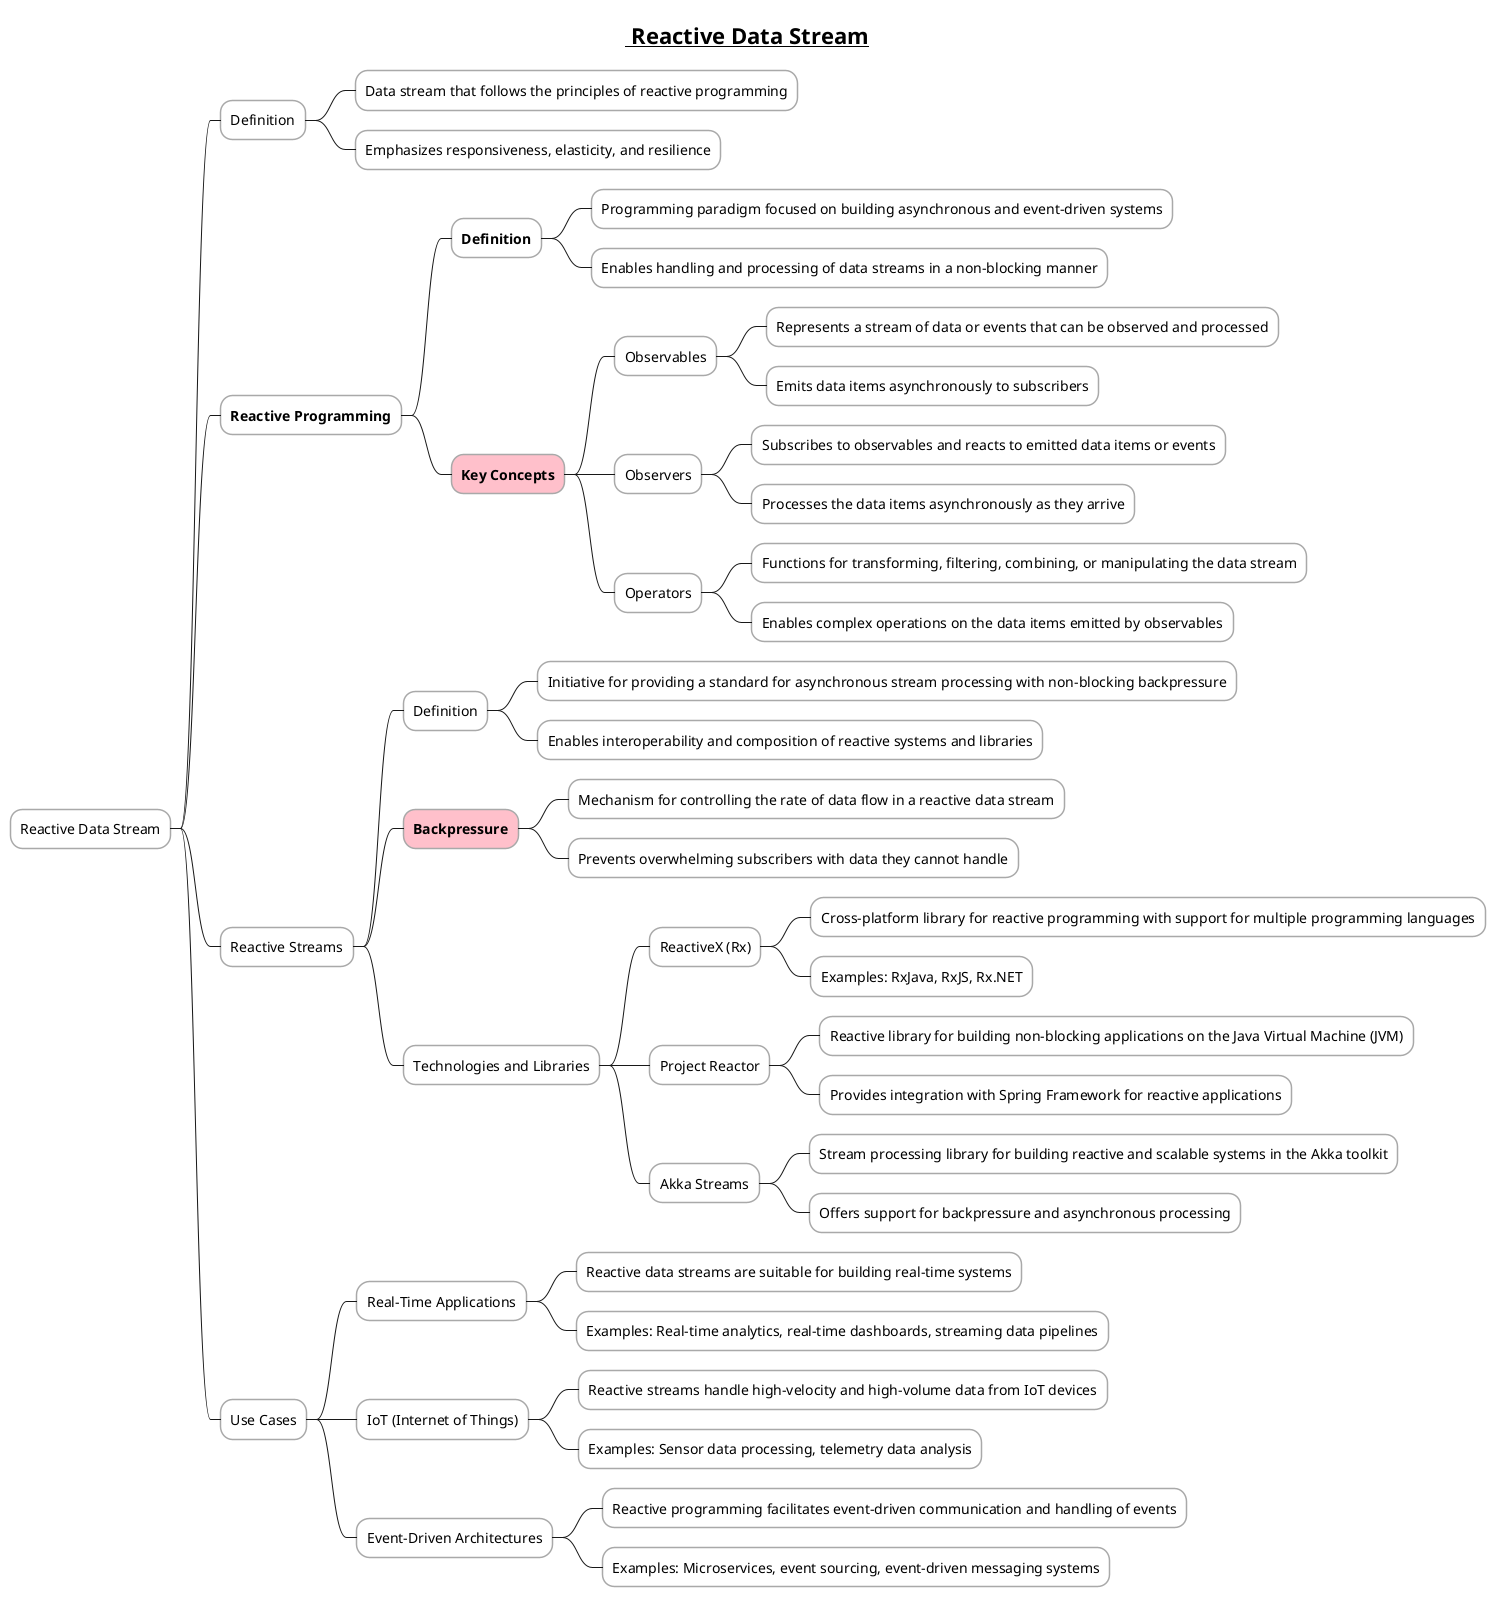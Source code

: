 @startmindmap

skinparam node {
    BorderColor DarkGray
    BackgroundColor White
}

skinparam connector {
    LineColor DarkGray
}

title =__ Reactive Data Stream__
* Reactive Data Stream

** Definition
*** Data stream that follows the principles of reactive programming
*** Emphasizes responsiveness, elasticity, and resilience

** **Reactive Programming**
*** **Definition**
**** Programming paradigm focused on building asynchronous and event-driven systems
**** Enables handling and processing of data streams in a non-blocking manner

***[#pink] **Key Concepts**
**** Observables
***** Represents a stream of data or events that can be observed and processed
***** Emits data items asynchronously to subscribers

**** Observers
***** Subscribes to observables and reacts to emitted data items or events
***** Processes the data items asynchronously as they arrive

**** Operators
***** Functions for transforming, filtering, combining, or manipulating the data stream
***** Enables complex operations on the data items emitted by observables

** Reactive Streams
*** Definition
**** Initiative for providing a standard for asynchronous stream processing with non-blocking backpressure
**** Enables interoperability and composition of reactive systems and libraries

***[#pink] **Backpressure**
**** Mechanism for controlling the rate of data flow in a reactive data stream
**** Prevents overwhelming subscribers with data they cannot handle

*** Technologies and Libraries
**** ReactiveX (Rx)
***** Cross-platform library for reactive programming with support for multiple programming languages
***** Examples: RxJava, RxJS, Rx.NET

**** Project Reactor
***** Reactive library for building non-blocking applications on the Java Virtual Machine (JVM)
***** Provides integration with Spring Framework for reactive applications

**** Akka Streams
***** Stream processing library for building reactive and scalable systems in the Akka toolkit
***** Offers support for backpressure and asynchronous processing

** Use Cases
*** Real-Time Applications
**** Reactive data streams are suitable for building real-time systems
**** Examples: Real-time analytics, real-time dashboards, streaming data pipelines

*** IoT (Internet of Things)
**** Reactive streams handle high-velocity and high-volume data from IoT devices
**** Examples: Sensor data processing, telemetry data analysis

*** Event-Driven Architectures
**** Reactive programming facilitates event-driven communication and handling of events
**** Examples: Microservices, event sourcing, event-driven messaging systems

@endmindmap
